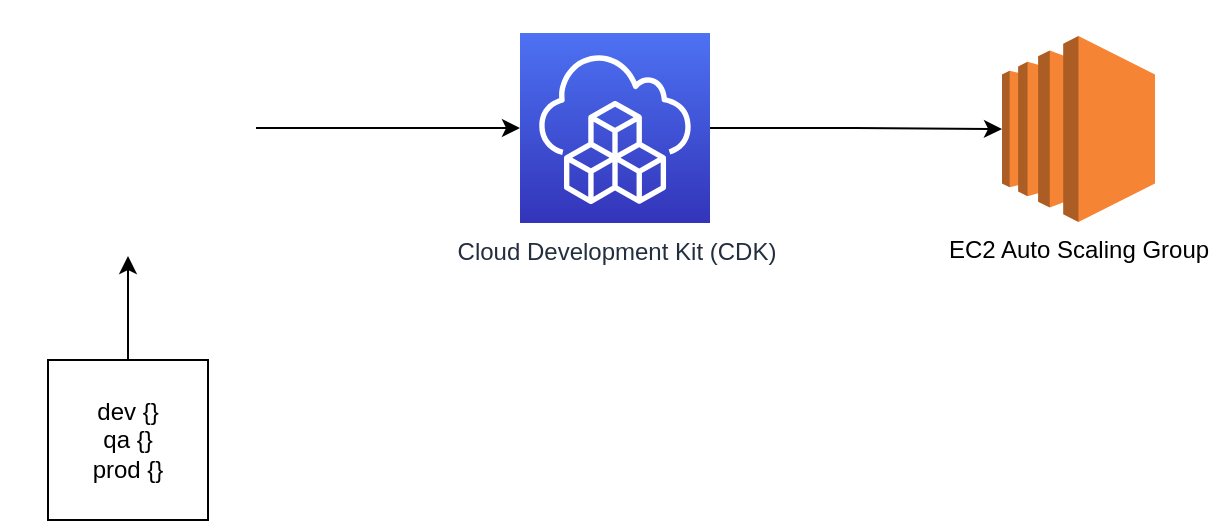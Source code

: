 <mxfile version="20.3.2" type="github">
  <diagram id="KzB0s1xtbiQ5OEgKy4Tv" name="Page-1">
    <mxGraphModel dx="946" dy="564" grid="1" gridSize="10" guides="1" tooltips="1" connect="1" arrows="1" fold="1" page="1" pageScale="1" pageWidth="850" pageHeight="1100" math="0" shadow="0">
      <root>
        <mxCell id="0" />
        <mxCell id="1" parent="0" />
        <mxCell id="az7k_XF7K67pIa2C7TNV-5" style="edgeStyle=orthogonalEdgeStyle;rounded=0;orthogonalLoop=1;jettySize=auto;html=1;" edge="1" parent="1" source="az7k_XF7K67pIa2C7TNV-1" target="az7k_XF7K67pIa2C7TNV-2">
          <mxGeometry relative="1" as="geometry" />
        </mxCell>
        <mxCell id="az7k_XF7K67pIa2C7TNV-1" value="" style="shape=image;html=1;verticalAlign=top;verticalLabelPosition=bottom;labelBackgroundColor=#ffffff;imageAspect=0;aspect=fixed;image=https://cdn2.iconfinder.com/data/icons/boxicons-solid-vol-2/24/bxs-file-json-128.png" vertex="1" parent="1">
          <mxGeometry x="70" y="260" width="128" height="128" as="geometry" />
        </mxCell>
        <mxCell id="az7k_XF7K67pIa2C7TNV-7" style="edgeStyle=orthogonalEdgeStyle;rounded=0;orthogonalLoop=1;jettySize=auto;html=1;entryX=0;entryY=0.5;entryDx=0;entryDy=0;entryPerimeter=0;" edge="1" parent="1" source="az7k_XF7K67pIa2C7TNV-2" target="az7k_XF7K67pIa2C7TNV-6">
          <mxGeometry relative="1" as="geometry" />
        </mxCell>
        <mxCell id="az7k_XF7K67pIa2C7TNV-2" value="Cloud Development Kit (CDK)" style="sketch=0;points=[[0,0,0],[0.25,0,0],[0.5,0,0],[0.75,0,0],[1,0,0],[0,1,0],[0.25,1,0],[0.5,1,0],[0.75,1,0],[1,1,0],[0,0.25,0],[0,0.5,0],[0,0.75,0],[1,0.25,0],[1,0.5,0],[1,0.75,0]];outlineConnect=0;fontColor=#232F3E;gradientColor=#4D72F3;gradientDirection=north;fillColor=#3334B9;strokeColor=#ffffff;dashed=0;verticalLabelPosition=bottom;verticalAlign=top;align=center;html=1;fontSize=12;fontStyle=0;aspect=fixed;shape=mxgraph.aws4.resourceIcon;resIcon=mxgraph.aws4.cloud_development_kit;" vertex="1" parent="1">
          <mxGeometry x="330" y="276.5" width="95" height="95" as="geometry" />
        </mxCell>
        <mxCell id="az7k_XF7K67pIa2C7TNV-8" style="edgeStyle=orthogonalEdgeStyle;rounded=0;orthogonalLoop=1;jettySize=auto;html=1;entryX=0.5;entryY=1;entryDx=0;entryDy=0;" edge="1" parent="1" source="az7k_XF7K67pIa2C7TNV-3" target="az7k_XF7K67pIa2C7TNV-1">
          <mxGeometry relative="1" as="geometry" />
        </mxCell>
        <mxCell id="az7k_XF7K67pIa2C7TNV-3" value="dev {}&lt;br&gt;qa {}&lt;br&gt;prod {}" style="whiteSpace=wrap;html=1;aspect=fixed;" vertex="1" parent="1">
          <mxGeometry x="94" y="440" width="80" height="80" as="geometry" />
        </mxCell>
        <mxCell id="az7k_XF7K67pIa2C7TNV-6" value="EC2 Auto Scaling Group" style="outlineConnect=0;dashed=0;verticalLabelPosition=bottom;verticalAlign=top;align=center;html=1;shape=mxgraph.aws3.ec2;fillColor=#F58534;gradientColor=none;" vertex="1" parent="1">
          <mxGeometry x="571" y="278" width="76.5" height="93" as="geometry" />
        </mxCell>
      </root>
    </mxGraphModel>
  </diagram>
</mxfile>
